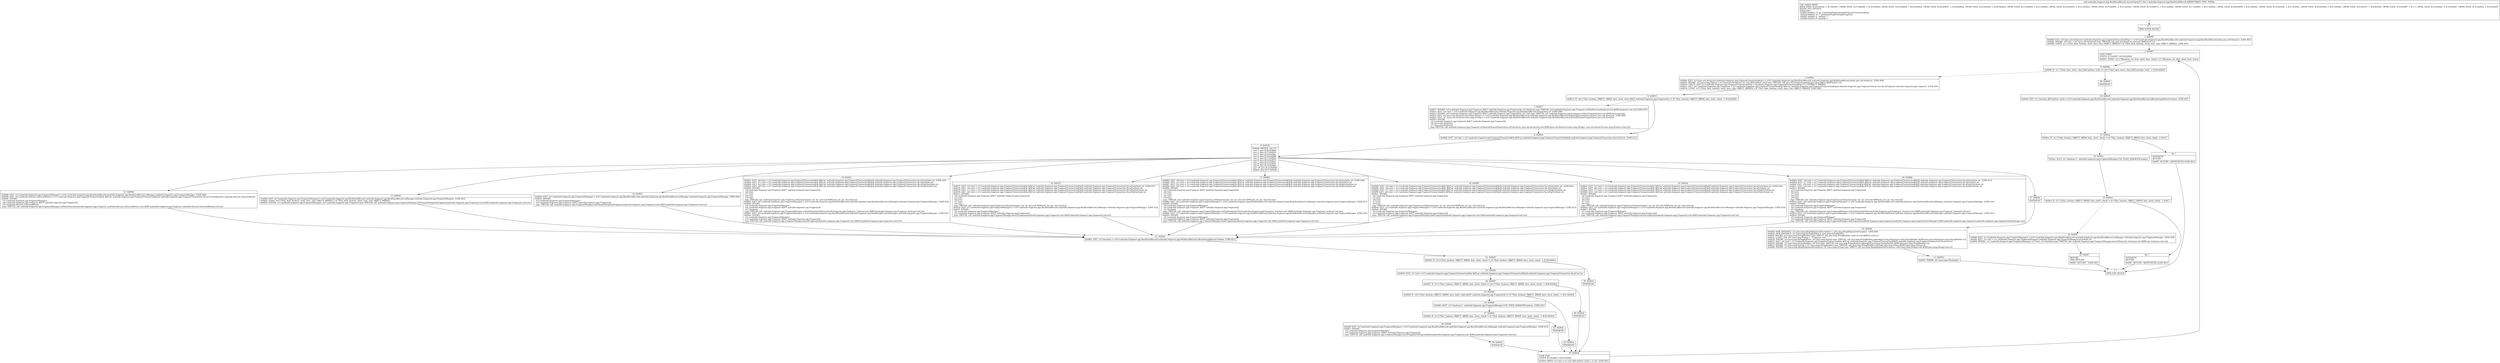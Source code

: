 digraph "CFG forandroidx.fragment.app.BackStackRecord.executeOps()V" {
Node_0 [shape=record,label="{0\:\ ?|MTH_ENTER_BLOCK\l}"];
Node_2 [shape=record,label="{2\:\ 0x0000|0x0000: IGET  (r0 I:java.util.ArrayList\<androidx.fragment.app.FragmentTransaction$Op\>) = (r10 I:androidx.fragment.app.BackStackRecord) androidx.fragment.app.BackStackRecord.mOps java.util.ArrayList  (LINE:402)\l0x0002: INVOKE  (r0 I:int) = (r0 I:java.util.ArrayList) type: VIRTUAL call: java.util.ArrayList.size():int A[MD:():int (c)]\l0x0006: CONST  (r1 I:??[int, float, boolean, short, byte, char, OBJECT, ARRAY]) = (0 ??[int, float, boolean, short, byte, char, OBJECT, ARRAY])  (LINE:403)\l}"];
Node_3 [shape=record,label="{3\:\ 0x0007|LOOP_START\lLOOP:0: B:3:0x0007\-\>B:29:0x00e4\l|0x0007: CONST  (r2 I:??[boolean, int, float, short, byte, char]) = (1 ??[boolean, int, float, short, byte, char]) \l}"];
Node_4 [shape=record,label="{4\:\ 0x0008|0x0008: IF  (r1 I:??[int, byte, short, char] A[D('opNum' int)]) \>= (r0 I:??[int, byte, short, char] A[D('numOps' int)])  \-\> B:36:0x00e8 \l}"];
Node_5 [shape=record,label="{5\:\ 0x000a|0x000a: IGET  (r3 I:java.util.ArrayList\<androidx.fragment.app.FragmentTransaction$Op\>) = (r10 I:androidx.fragment.app.BackStackRecord) androidx.fragment.app.BackStackRecord.mOps java.util.ArrayList  (LINE:404)\l0x000c: INVOKE  (r3 I:java.lang.Object) = (r3 I:java.util.ArrayList), (r1 I:int A[D('opNum' int)]) type: VIRTUAL call: java.util.ArrayList.get(int):java.lang.Object A[MD:(int):E (c)]\l0x0010: CHECK_CAST (r3 I:androidx.fragment.app.FragmentTransaction$Op) = (androidx.fragment.app.FragmentTransaction$Op) (r3 I:??[OBJECT, ARRAY]) \l0x0012: IGET  (r4 I:androidx.fragment.app.Fragment) = (r3 I:androidx.fragment.app.FragmentTransaction$Op A[D('op' androidx.fragment.app.FragmentTransaction$Op)]) androidx.fragment.app.FragmentTransaction.Op.mFragment androidx.fragment.app.Fragment  (LINE:405)\l0x0014: CONST  (r5 I:??[int, float, boolean, short, byte, char, OBJECT, ARRAY]) = (0 ??[int, float, boolean, short, byte, char, OBJECT, ARRAY])  (LINE:406)\l}"];
Node_6 [shape=record,label="{6\:\ 0x0015|0x0015: IF  (r4 I:??[int, boolean, OBJECT, ARRAY, byte, short, char] A[D('f' androidx.fragment.app.Fragment)]) == (0 ??[int, boolean, OBJECT, ARRAY, byte, short, char])  \-\> B:8:0x0026 \l}"];
Node_7 [shape=record,label="{7\:\ 0x0017|0x0017: INVOKE  (r4 I:androidx.fragment.app.Fragment A[D('f' androidx.fragment.app.Fragment)]), (r5 I:boolean) type: VIRTUAL call: androidx.fragment.app.Fragment.setPopDirection(boolean):void A[MD:(boolean):void (m)] (LINE:407)\l0x001a: IGET  (r6 I:int) = (r10 I:androidx.fragment.app.BackStackRecord) androidx.fragment.app.BackStackRecord.mTransition int  (LINE:408)\l0x001c: INVOKE  (r4 I:androidx.fragment.app.Fragment A[D('f' androidx.fragment.app.Fragment)]), (r6 I:int) type: VIRTUAL call: androidx.fragment.app.Fragment.setNextTransition(int):void A[MD:(int):void (m)]\l0x001f: IGET  (r6 I:java.util.ArrayList\<java.lang.String\>) = (r10 I:androidx.fragment.app.BackStackRecord) androidx.fragment.app.BackStackRecord.mSharedElementSourceNames java.util.ArrayList  (LINE:409)\l0x0021: IGET  (r7 I:java.util.ArrayList\<java.lang.String\>) = (r10 I:androidx.fragment.app.BackStackRecord) androidx.fragment.app.BackStackRecord.mSharedElementTargetNames java.util.ArrayList \l0x0023: INVOKE  \l  (r4 I:androidx.fragment.app.Fragment A[D('f' androidx.fragment.app.Fragment)])\l  (r6 I:java.util.ArrayList)\l  (r7 I:java.util.ArrayList)\l type: VIRTUAL call: androidx.fragment.app.Fragment.setSharedElementNames(java.util.ArrayList, java.util.ArrayList):void A[MD:(java.util.ArrayList\<java.lang.String\>, java.util.ArrayList\<java.lang.String\>):void (m)]\l}"];
Node_8 [shape=record,label="{8\:\ 0x0026|0x0026: IGET  (r6 I:int) = (r3 I:androidx.fragment.app.FragmentTransaction$Op A[D('op' androidx.fragment.app.FragmentTransaction$Op)]) androidx.fragment.app.FragmentTransaction.Op.mCmd int  (LINE:411)\l}"];
Node_9 [shape=record,label="{9\:\ 0x0028|0x0028: SWITCH  (r6 I:??)\l case 1: goto B:20:0x00bb\l case 2: goto B:37:0x002b\l case 3: goto B:19:0x00aa\l case 4: goto B:18:0x0099\l case 5: goto B:17:0x0083\l case 6: goto B:16:0x0072\l case 7: goto B:15:0x005c\l case 8: goto B:14:0x0055\l case 9: goto B:13:0x004d\l case 10: goto B:12:0x0044\l default: goto B:37:0x002b \l}"];
Node_12 [shape=record,label="{12\:\ 0x0044|0x0044: IGET  (r5 I:androidx.fragment.app.FragmentManager) = (r10 I:androidx.fragment.app.BackStackRecord) androidx.fragment.app.BackStackRecord.mManager androidx.fragment.app.FragmentManager  (LINE:446)\l0x0046: IGET  (r6 I:androidx.lifecycle.Lifecycle$State) = (r3 I:androidx.fragment.app.FragmentTransaction$Op A[D('op' androidx.fragment.app.FragmentTransaction$Op)]) androidx.fragment.app.FragmentTransaction.Op.mCurrentMaxState androidx.lifecycle.Lifecycle$State \l0x0048: INVOKE  \l  (r5 I:androidx.fragment.app.FragmentManager)\l  (r4 I:androidx.fragment.app.Fragment A[D('f' androidx.fragment.app.Fragment)])\l  (r6 I:androidx.lifecycle.Lifecycle$State)\l type: VIRTUAL call: androidx.fragment.app.FragmentManager.setMaxLifecycle(androidx.fragment.app.Fragment, androidx.lifecycle.Lifecycle$State):void A[MD:(androidx.fragment.app.Fragment, androidx.lifecycle.Lifecycle$State):void (m)]\l}"];
Node_21 [shape=record,label="{21\:\ 0x00d1|0x00d1: IGET  (r5 I:boolean) = (r10 I:androidx.fragment.app.BackStackRecord) androidx.fragment.app.BackStackRecord.mReorderingAllowed boolean  (LINE:451)\l}"];
Node_22 [shape=record,label="{22\:\ 0x00d3|0x00d3: IF  (r5 I:??[int, boolean, OBJECT, ARRAY, byte, short, char]) != (0 ??[int, boolean, OBJECT, ARRAY, byte, short, char])  \-\> B:39:0x00e4 \l}"];
Node_23 [shape=record,label="{23\:\ 0x00d5|0x00d5: IGET  (r5 I:int) = (r3 I:androidx.fragment.app.FragmentTransaction$Op A[D('op' androidx.fragment.app.FragmentTransaction$Op)]) androidx.fragment.app.FragmentTransaction.Op.mCmd int \l}"];
Node_24 [shape=record,label="{24\:\ 0x00d7|0x00d7: IF  (r5 I:??[int, boolean, OBJECT, ARRAY, byte, short, char]) == (r2 I:??[int, boolean, OBJECT, ARRAY, byte, short, char])  \-\> B:40:0x00e4 \l}"];
Node_25 [shape=record,label="{25\:\ 0x00d9|0x00d9: IF  (r4 I:??[int, boolean, OBJECT, ARRAY, byte, short, char] A[D('f' androidx.fragment.app.Fragment)]) == (0 ??[int, boolean, OBJECT, ARRAY, byte, short, char])  \-\> B:41:0x00e4 \l}"];
Node_26 [shape=record,label="{26\:\ 0x00db|0x00db: SGET  (r2 I:boolean) =  androidx.fragment.app.FragmentManager.USE_STATE_MANAGER boolean  (LINE:452)\l}"];
Node_27 [shape=record,label="{27\:\ 0x00dd|0x00dd: IF  (r2 I:??[int, boolean, OBJECT, ARRAY, byte, short, char]) != (0 ??[int, boolean, OBJECT, ARRAY, byte, short, char])  \-\> B:42:0x00e4 \l}"];
Node_28 [shape=record,label="{28\:\ 0x00df|0x00df: IGET  (r2 I:androidx.fragment.app.FragmentManager) = (r10 I:androidx.fragment.app.BackStackRecord) androidx.fragment.app.BackStackRecord.mManager androidx.fragment.app.FragmentManager  (LINE:453)\l0x00e1: INVOKE  \l  (r2 I:androidx.fragment.app.FragmentManager)\l  (r4 I:androidx.fragment.app.Fragment A[D('f' androidx.fragment.app.Fragment)])\l type: VIRTUAL call: androidx.fragment.app.FragmentManager.moveFragmentToExpectedState(androidx.fragment.app.Fragment):void A[MD:(androidx.fragment.app.Fragment):void (m)]\l}"];
Node_38 [shape=record,label="{38\:\ 0x00e4|SYNTHETIC\l}"];
Node_29 [shape=record,label="{29\:\ 0x00e4|LOOP_END\lLOOP:0: B:3:0x0007\-\>B:29:0x00e4\l|0x00e4: ARITH  (r1 I:int) = (r1 I:int A[D('opNum' int)]) + (1 int)  (LINE:403)\l}"];
Node_42 [shape=record,label="{42\:\ 0x00e4|SYNTHETIC\l}"];
Node_41 [shape=record,label="{41\:\ 0x00e4|SYNTHETIC\l}"];
Node_40 [shape=record,label="{40\:\ 0x00e4|SYNTHETIC\l}"];
Node_39 [shape=record,label="{39\:\ 0x00e4|SYNTHETIC\l}"];
Node_13 [shape=record,label="{13\:\ 0x004d|0x004d: IGET  (r5 I:androidx.fragment.app.FragmentManager) = (r10 I:androidx.fragment.app.BackStackRecord) androidx.fragment.app.BackStackRecord.mManager androidx.fragment.app.FragmentManager  (LINE:443)\l0x004f: CONST  (r6 I:??[int, float, boolean, short, byte, char, OBJECT, ARRAY]) = (0 ??[int, float, boolean, short, byte, char, OBJECT, ARRAY]) \l0x0050: INVOKE  (r5 I:androidx.fragment.app.FragmentManager), (r6 I:androidx.fragment.app.Fragment) type: VIRTUAL call: androidx.fragment.app.FragmentManager.setPrimaryNavigationFragment(androidx.fragment.app.Fragment):void A[MD:(androidx.fragment.app.Fragment):void (m)]\l}"];
Node_14 [shape=record,label="{14\:\ 0x0055|0x0055: IGET  (r5 I:androidx.fragment.app.FragmentManager) = (r10 I:androidx.fragment.app.BackStackRecord) androidx.fragment.app.BackStackRecord.mManager androidx.fragment.app.FragmentManager  (LINE:440)\l0x0057: INVOKE  \l  (r5 I:androidx.fragment.app.FragmentManager)\l  (r4 I:androidx.fragment.app.Fragment A[D('f' androidx.fragment.app.Fragment)])\l type: VIRTUAL call: androidx.fragment.app.FragmentManager.setPrimaryNavigationFragment(androidx.fragment.app.Fragment):void A[MD:(androidx.fragment.app.Fragment):void (m)]\l}"];
Node_15 [shape=record,label="{15\:\ 0x005c|0x005c: IGET  (r6 I:int) = (r3 I:androidx.fragment.app.FragmentTransaction$Op A[D('op' androidx.fragment.app.FragmentTransaction$Op)]) androidx.fragment.app.FragmentTransaction.Op.mEnterAnim int  (LINE:435)\l0x005e: IGET  (r7 I:int) = (r3 I:androidx.fragment.app.FragmentTransaction$Op A[D('op' androidx.fragment.app.FragmentTransaction$Op)]) androidx.fragment.app.FragmentTransaction.Op.mExitAnim int \l0x0060: IGET  (r8 I:int) = (r3 I:androidx.fragment.app.FragmentTransaction$Op A[D('op' androidx.fragment.app.FragmentTransaction$Op)]) androidx.fragment.app.FragmentTransaction.Op.mPopEnterAnim int \l0x0062: IGET  (r9 I:int) = (r3 I:androidx.fragment.app.FragmentTransaction$Op A[D('op' androidx.fragment.app.FragmentTransaction$Op)]) androidx.fragment.app.FragmentTransaction.Op.mPopExitAnim int \l0x0064: INVOKE  \l  (r4 I:androidx.fragment.app.Fragment A[D('f' androidx.fragment.app.Fragment)])\l  (r6 I:int)\l  (r7 I:int)\l  (r8 I:int)\l  (r9 I:int)\l type: VIRTUAL call: androidx.fragment.app.Fragment.setAnimations(int, int, int, int):void A[MD:(int, int, int, int):void (m)]\l0x0067: IGET  (r6 I:androidx.fragment.app.FragmentManager) = (r10 I:androidx.fragment.app.BackStackRecord) androidx.fragment.app.BackStackRecord.mManager androidx.fragment.app.FragmentManager  (LINE:436)\l0x0069: INVOKE  \l  (r6 I:androidx.fragment.app.FragmentManager)\l  (r4 I:androidx.fragment.app.Fragment A[D('f' androidx.fragment.app.Fragment)])\l  (r5 I:boolean)\l type: VIRTUAL call: androidx.fragment.app.FragmentManager.setExitAnimationOrder(androidx.fragment.app.Fragment, boolean):void A[MD:(androidx.fragment.app.Fragment, boolean):void (m)]\l0x006c: IGET  (r5 I:androidx.fragment.app.FragmentManager) = (r10 I:androidx.fragment.app.BackStackRecord) androidx.fragment.app.BackStackRecord.mManager androidx.fragment.app.FragmentManager  (LINE:437)\l0x006e: INVOKE  \l  (r5 I:androidx.fragment.app.FragmentManager)\l  (r4 I:androidx.fragment.app.Fragment A[D('f' androidx.fragment.app.Fragment)])\l type: VIRTUAL call: androidx.fragment.app.FragmentManager.attachFragment(androidx.fragment.app.Fragment):void A[MD:(androidx.fragment.app.Fragment):void (m)]\l}"];
Node_16 [shape=record,label="{16\:\ 0x0072|0x0072: IGET  (r5 I:int) = (r3 I:androidx.fragment.app.FragmentTransaction$Op A[D('op' androidx.fragment.app.FragmentTransaction$Op)]) androidx.fragment.app.FragmentTransaction.Op.mEnterAnim int  (LINE:431)\l0x0074: IGET  (r6 I:int) = (r3 I:androidx.fragment.app.FragmentTransaction$Op A[D('op' androidx.fragment.app.FragmentTransaction$Op)]) androidx.fragment.app.FragmentTransaction.Op.mExitAnim int \l0x0076: IGET  (r7 I:int) = (r3 I:androidx.fragment.app.FragmentTransaction$Op A[D('op' androidx.fragment.app.FragmentTransaction$Op)]) androidx.fragment.app.FragmentTransaction.Op.mPopEnterAnim int \l0x0078: IGET  (r8 I:int) = (r3 I:androidx.fragment.app.FragmentTransaction$Op A[D('op' androidx.fragment.app.FragmentTransaction$Op)]) androidx.fragment.app.FragmentTransaction.Op.mPopExitAnim int \l0x007a: INVOKE  \l  (r4 I:androidx.fragment.app.Fragment A[D('f' androidx.fragment.app.Fragment)])\l  (r5 I:int)\l  (r6 I:int)\l  (r7 I:int)\l  (r8 I:int)\l type: VIRTUAL call: androidx.fragment.app.Fragment.setAnimations(int, int, int, int):void A[MD:(int, int, int, int):void (m)]\l0x007d: IGET  (r5 I:androidx.fragment.app.FragmentManager) = (r10 I:androidx.fragment.app.BackStackRecord) androidx.fragment.app.BackStackRecord.mManager androidx.fragment.app.FragmentManager  (LINE:432)\l0x007f: INVOKE  \l  (r5 I:androidx.fragment.app.FragmentManager)\l  (r4 I:androidx.fragment.app.Fragment A[D('f' androidx.fragment.app.Fragment)])\l type: VIRTUAL call: androidx.fragment.app.FragmentManager.detachFragment(androidx.fragment.app.Fragment):void A[MD:(androidx.fragment.app.Fragment):void (m)]\l}"];
Node_17 [shape=record,label="{17\:\ 0x0083|0x0083: IGET  (r6 I:int) = (r3 I:androidx.fragment.app.FragmentTransaction$Op A[D('op' androidx.fragment.app.FragmentTransaction$Op)]) androidx.fragment.app.FragmentTransaction.Op.mEnterAnim int  (LINE:426)\l0x0085: IGET  (r7 I:int) = (r3 I:androidx.fragment.app.FragmentTransaction$Op A[D('op' androidx.fragment.app.FragmentTransaction$Op)]) androidx.fragment.app.FragmentTransaction.Op.mExitAnim int \l0x0087: IGET  (r8 I:int) = (r3 I:androidx.fragment.app.FragmentTransaction$Op A[D('op' androidx.fragment.app.FragmentTransaction$Op)]) androidx.fragment.app.FragmentTransaction.Op.mPopEnterAnim int \l0x0089: IGET  (r9 I:int) = (r3 I:androidx.fragment.app.FragmentTransaction$Op A[D('op' androidx.fragment.app.FragmentTransaction$Op)]) androidx.fragment.app.FragmentTransaction.Op.mPopExitAnim int \l0x008b: INVOKE  \l  (r4 I:androidx.fragment.app.Fragment A[D('f' androidx.fragment.app.Fragment)])\l  (r6 I:int)\l  (r7 I:int)\l  (r8 I:int)\l  (r9 I:int)\l type: VIRTUAL call: androidx.fragment.app.Fragment.setAnimations(int, int, int, int):void A[MD:(int, int, int, int):void (m)]\l0x008e: IGET  (r6 I:androidx.fragment.app.FragmentManager) = (r10 I:androidx.fragment.app.BackStackRecord) androidx.fragment.app.BackStackRecord.mManager androidx.fragment.app.FragmentManager  (LINE:427)\l0x0090: INVOKE  \l  (r6 I:androidx.fragment.app.FragmentManager)\l  (r4 I:androidx.fragment.app.Fragment A[D('f' androidx.fragment.app.Fragment)])\l  (r5 I:boolean)\l type: VIRTUAL call: androidx.fragment.app.FragmentManager.setExitAnimationOrder(androidx.fragment.app.Fragment, boolean):void A[MD:(androidx.fragment.app.Fragment, boolean):void (m)]\l0x0093: IGET  (r5 I:androidx.fragment.app.FragmentManager) = (r10 I:androidx.fragment.app.BackStackRecord) androidx.fragment.app.BackStackRecord.mManager androidx.fragment.app.FragmentManager  (LINE:428)\l0x0095: INVOKE  \l  (r5 I:androidx.fragment.app.FragmentManager)\l  (r4 I:androidx.fragment.app.Fragment A[D('f' androidx.fragment.app.Fragment)])\l type: VIRTUAL call: androidx.fragment.app.FragmentManager.showFragment(androidx.fragment.app.Fragment):void A[MD:(androidx.fragment.app.Fragment):void (m)]\l}"];
Node_18 [shape=record,label="{18\:\ 0x0099|0x0099: IGET  (r5 I:int) = (r3 I:androidx.fragment.app.FragmentTransaction$Op A[D('op' androidx.fragment.app.FragmentTransaction$Op)]) androidx.fragment.app.FragmentTransaction.Op.mEnterAnim int  (LINE:422)\l0x009b: IGET  (r6 I:int) = (r3 I:androidx.fragment.app.FragmentTransaction$Op A[D('op' androidx.fragment.app.FragmentTransaction$Op)]) androidx.fragment.app.FragmentTransaction.Op.mExitAnim int \l0x009d: IGET  (r7 I:int) = (r3 I:androidx.fragment.app.FragmentTransaction$Op A[D('op' androidx.fragment.app.FragmentTransaction$Op)]) androidx.fragment.app.FragmentTransaction.Op.mPopEnterAnim int \l0x009f: IGET  (r8 I:int) = (r3 I:androidx.fragment.app.FragmentTransaction$Op A[D('op' androidx.fragment.app.FragmentTransaction$Op)]) androidx.fragment.app.FragmentTransaction.Op.mPopExitAnim int \l0x00a1: INVOKE  \l  (r4 I:androidx.fragment.app.Fragment A[D('f' androidx.fragment.app.Fragment)])\l  (r5 I:int)\l  (r6 I:int)\l  (r7 I:int)\l  (r8 I:int)\l type: VIRTUAL call: androidx.fragment.app.Fragment.setAnimations(int, int, int, int):void A[MD:(int, int, int, int):void (m)]\l0x00a4: IGET  (r5 I:androidx.fragment.app.FragmentManager) = (r10 I:androidx.fragment.app.BackStackRecord) androidx.fragment.app.BackStackRecord.mManager androidx.fragment.app.FragmentManager  (LINE:423)\l0x00a6: INVOKE  \l  (r5 I:androidx.fragment.app.FragmentManager)\l  (r4 I:androidx.fragment.app.Fragment A[D('f' androidx.fragment.app.Fragment)])\l type: VIRTUAL call: androidx.fragment.app.FragmentManager.hideFragment(androidx.fragment.app.Fragment):void A[MD:(androidx.fragment.app.Fragment):void (m)]\l}"];
Node_19 [shape=record,label="{19\:\ 0x00aa|0x00aa: IGET  (r5 I:int) = (r3 I:androidx.fragment.app.FragmentTransaction$Op A[D('op' androidx.fragment.app.FragmentTransaction$Op)]) androidx.fragment.app.FragmentTransaction.Op.mEnterAnim int  (LINE:418)\l0x00ac: IGET  (r6 I:int) = (r3 I:androidx.fragment.app.FragmentTransaction$Op A[D('op' androidx.fragment.app.FragmentTransaction$Op)]) androidx.fragment.app.FragmentTransaction.Op.mExitAnim int \l0x00ae: IGET  (r7 I:int) = (r3 I:androidx.fragment.app.FragmentTransaction$Op A[D('op' androidx.fragment.app.FragmentTransaction$Op)]) androidx.fragment.app.FragmentTransaction.Op.mPopEnterAnim int \l0x00b0: IGET  (r8 I:int) = (r3 I:androidx.fragment.app.FragmentTransaction$Op A[D('op' androidx.fragment.app.FragmentTransaction$Op)]) androidx.fragment.app.FragmentTransaction.Op.mPopExitAnim int \l0x00b2: INVOKE  \l  (r4 I:androidx.fragment.app.Fragment A[D('f' androidx.fragment.app.Fragment)])\l  (r5 I:int)\l  (r6 I:int)\l  (r7 I:int)\l  (r8 I:int)\l type: VIRTUAL call: androidx.fragment.app.Fragment.setAnimations(int, int, int, int):void A[MD:(int, int, int, int):void (m)]\l0x00b5: IGET  (r5 I:androidx.fragment.app.FragmentManager) = (r10 I:androidx.fragment.app.BackStackRecord) androidx.fragment.app.BackStackRecord.mManager androidx.fragment.app.FragmentManager  (LINE:419)\l0x00b7: INVOKE  \l  (r5 I:androidx.fragment.app.FragmentManager)\l  (r4 I:androidx.fragment.app.Fragment A[D('f' androidx.fragment.app.Fragment)])\l type: VIRTUAL call: androidx.fragment.app.FragmentManager.removeFragment(androidx.fragment.app.Fragment):void A[MD:(androidx.fragment.app.Fragment):void (m)]\l}"];
Node_20 [shape=record,label="{20\:\ 0x00bb|0x00bb: IGET  (r6 I:int) = (r3 I:androidx.fragment.app.FragmentTransaction$Op A[D('op' androidx.fragment.app.FragmentTransaction$Op)]) androidx.fragment.app.FragmentTransaction.Op.mEnterAnim int  (LINE:413)\l0x00bd: IGET  (r7 I:int) = (r3 I:androidx.fragment.app.FragmentTransaction$Op A[D('op' androidx.fragment.app.FragmentTransaction$Op)]) androidx.fragment.app.FragmentTransaction.Op.mExitAnim int \l0x00bf: IGET  (r8 I:int) = (r3 I:androidx.fragment.app.FragmentTransaction$Op A[D('op' androidx.fragment.app.FragmentTransaction$Op)]) androidx.fragment.app.FragmentTransaction.Op.mPopEnterAnim int \l0x00c1: IGET  (r9 I:int) = (r3 I:androidx.fragment.app.FragmentTransaction$Op A[D('op' androidx.fragment.app.FragmentTransaction$Op)]) androidx.fragment.app.FragmentTransaction.Op.mPopExitAnim int \l0x00c3: INVOKE  \l  (r4 I:androidx.fragment.app.Fragment A[D('f' androidx.fragment.app.Fragment)])\l  (r6 I:int)\l  (r7 I:int)\l  (r8 I:int)\l  (r9 I:int)\l type: VIRTUAL call: androidx.fragment.app.Fragment.setAnimations(int, int, int, int):void A[MD:(int, int, int, int):void (m)]\l0x00c6: IGET  (r6 I:androidx.fragment.app.FragmentManager) = (r10 I:androidx.fragment.app.BackStackRecord) androidx.fragment.app.BackStackRecord.mManager androidx.fragment.app.FragmentManager  (LINE:414)\l0x00c8: INVOKE  \l  (r6 I:androidx.fragment.app.FragmentManager)\l  (r4 I:androidx.fragment.app.Fragment A[D('f' androidx.fragment.app.Fragment)])\l  (r5 I:boolean)\l type: VIRTUAL call: androidx.fragment.app.FragmentManager.setExitAnimationOrder(androidx.fragment.app.Fragment, boolean):void A[MD:(androidx.fragment.app.Fragment, boolean):void (m)]\l0x00cb: IGET  (r5 I:androidx.fragment.app.FragmentManager) = (r10 I:androidx.fragment.app.BackStackRecord) androidx.fragment.app.BackStackRecord.mManager androidx.fragment.app.FragmentManager  (LINE:415)\l0x00cd: INVOKE  \l  (r5 I:androidx.fragment.app.FragmentManager)\l  (r4 I:androidx.fragment.app.Fragment A[D('f' androidx.fragment.app.Fragment)])\l type: VIRTUAL call: androidx.fragment.app.FragmentManager.addFragment(androidx.fragment.app.Fragment):androidx.fragment.app.FragmentStateManager A[MD:(androidx.fragment.app.Fragment):androidx.fragment.app.FragmentStateManager (m)]\l}"];
Node_37 [shape=record,label="{37\:\ 0x002b|SYNTHETIC\l}"];
Node_10 [shape=record,label="{10\:\ 0x002b|0x002b: NEW_INSTANCE  (r2 I:java.lang.IllegalArgumentException) =  java.lang.IllegalArgumentException  (LINE:449)\l0x002d: NEW_INSTANCE  (r5 I:java.lang.StringBuilder) =  java.lang.StringBuilder \l0x002f: INVOKE  (r5 I:java.lang.StringBuilder) type: DIRECT call: java.lang.StringBuilder.\<init\>():void A[MD:():void (c)]\l0x0032: CONST_STR  (r6 I:java.lang.String) =  \"Unknown cmd: \" \l0x0034: INVOKE  (r5 I:java.lang.StringBuilder), (r6 I:java.lang.String) type: VIRTUAL call: java.lang.StringBuilder.append(java.lang.String):java.lang.StringBuilder A[MD:(java.lang.String):java.lang.StringBuilder (c)]\l0x0037: IGET  (r6 I:int) = (r3 I:androidx.fragment.app.FragmentTransaction$Op A[D('op' androidx.fragment.app.FragmentTransaction$Op)]) androidx.fragment.app.FragmentTransaction.Op.mCmd int \l0x0039: INVOKE  (r5 I:java.lang.StringBuilder), (r6 I:int) type: VIRTUAL call: java.lang.StringBuilder.append(int):java.lang.StringBuilder A[MD:(int):java.lang.StringBuilder (c)]\l0x003c: INVOKE  (r5 I:java.lang.String) = (r5 I:java.lang.StringBuilder) type: VIRTUAL call: java.lang.StringBuilder.toString():java.lang.String A[MD:():java.lang.String (c)]\l0x0040: INVOKE  (r2 I:java.lang.IllegalArgumentException), (r5 I:java.lang.String) type: DIRECT call: java.lang.IllegalArgumentException.\<init\>(java.lang.String):void A[MD:(java.lang.String):void (c)]\l}"];
Node_11 [shape=record,label="{11\:\ 0x0043|0x0043: THROW  (r2 I:java.lang.Throwable) \l}"];
Node_1 [shape=record,label="{1\:\ ?|MTH_EXIT_BLOCK\l}"];
Node_36 [shape=record,label="{36\:\ 0x00e8|SYNTHETIC\l}"];
Node_30 [shape=record,label="{30\:\ 0x00e8|0x00e8: IGET  (r1 I:boolean A[D('opNum' int)]) = (r10 I:androidx.fragment.app.BackStackRecord) androidx.fragment.app.BackStackRecord.mReorderingAllowed boolean  (LINE:457)\l}"];
Node_31 [shape=record,label="{31\:\ 0x00ea|0x00ea: IF  (r1 I:??[int, boolean, OBJECT, ARRAY, byte, short, char]) != (0 ??[int, boolean, OBJECT, ARRAY, byte, short, char])  \-\> B:43:? \l}"];
Node_32 [shape=record,label="{32\:\ 0x00ec|0x00ec: SGET  (r1 I:boolean) =  androidx.fragment.app.FragmentManager.USE_STATE_MANAGER boolean \l}"];
Node_33 [shape=record,label="{33\:\ 0x00ee|0x00ee: IF  (r1 I:??[int, boolean, OBJECT, ARRAY, byte, short, char]) != (0 ??[int, boolean, OBJECT, ARRAY, byte, short, char])  \-\> B:44:? \l}"];
Node_34 [shape=record,label="{34\:\ 0x00f0|0x00f0: IGET  (r1 I:androidx.fragment.app.FragmentManager) = (r10 I:androidx.fragment.app.BackStackRecord) androidx.fragment.app.BackStackRecord.mManager androidx.fragment.app.FragmentManager  (LINE:459)\l0x00f2: IGET  (r3 I:int) = (r1 I:androidx.fragment.app.FragmentManager) androidx.fragment.app.FragmentManager.mCurState int \l0x00f4: INVOKE  (r1 I:androidx.fragment.app.FragmentManager), (r3 I:int), (r2 I:boolean) type: VIRTUAL call: androidx.fragment.app.FragmentManager.moveToState(int, boolean):void A[MD:(int, boolean):void (m)]\l}"];
Node_35 [shape=record,label="{35\:\ 0x00f7|RETURN\lORIG_RETURN\l|0x00f7: RETURN    (LINE:461)\l}"];
Node_44 [shape=record,label="{44\:\ ?|SYNTHETIC\lRETURN\l|0x00f7: RETURN   A[SYNTHETIC] (LINE:461)\l}"];
Node_43 [shape=record,label="{43\:\ ?|SYNTHETIC\lRETURN\l|0x00f7: RETURN   A[SYNTHETIC] (LINE:461)\l}"];
MethodNode[shape=record,label="{void androidx.fragment.app.BackStackRecord.executeOps((r10 'this' I:androidx.fragment.app.BackStackRecord A[IMMUTABLE_TYPE, THIS]))  | USE_LINES_HINTS\lBACK_EDGE: B:29:0x00e4 \-\> B:3:0x0007, CROSS_EDGE: B:27:0x00dd \-\> B:29:0x00e4, CROSS_EDGE: B:25:0x00d9 \-\> B:29:0x00e4, CROSS_EDGE: B:24:0x00d7 \-\> B:29:0x00e4, CROSS_EDGE: B:22:0x00d3 \-\> B:29:0x00e4, CROSS_EDGE: B:13:0x004d \-\> B:21:0x00d1, CROSS_EDGE: B:14:0x0055 \-\> B:21:0x00d1, CROSS_EDGE: B:15:0x005c \-\> B:21:0x00d1, CROSS_EDGE: B:16:0x0072 \-\> B:21:0x00d1, CROSS_EDGE: B:17:0x0083 \-\> B:21:0x00d1, CROSS_EDGE: B:18:0x0099 \-\> B:21:0x00d1, CROSS_EDGE: B:19:0x00aa \-\> B:21:0x00d1, CROSS_EDGE: B:20:0x00bb \-\> B:21:0x00d1, CROSS_EDGE: B:6:0x0015 \-\> B:8:0x0026, CROSS_EDGE: B:35:0x00f7 \-\> B:1:?, CROSS_EDGE: B:33:0x00ee \-\> B:35:0x00f7, CROSS_EDGE: B:31:0x00ea \-\> B:35:0x00f7\lINLINE_NOT_NEEDED\lDebug Info:\l  0x0012\-0x00e4: r3 'op' Landroidx\/fragment\/app\/FragmentTransaction$Op;\l  0x0014\-0x00e4: r4 'f' Landroidx\/fragment\/app\/Fragment;\l  0x0007\-0x00e8: r1 'opNum' I\l  0x0006\-0x010f: r0 'numOps' I\l}"];
MethodNode -> Node_0;Node_0 -> Node_2;
Node_2 -> Node_3;
Node_3 -> Node_4;
Node_4 -> Node_5[style=dashed];
Node_4 -> Node_36;
Node_5 -> Node_6;
Node_6 -> Node_7[style=dashed];
Node_6 -> Node_8;
Node_7 -> Node_8;
Node_8 -> Node_9;
Node_9 -> Node_12;
Node_9 -> Node_13;
Node_9 -> Node_14;
Node_9 -> Node_15;
Node_9 -> Node_16;
Node_9 -> Node_17;
Node_9 -> Node_18;
Node_9 -> Node_19;
Node_9 -> Node_20;
Node_9 -> Node_37;
Node_12 -> Node_21;
Node_21 -> Node_22;
Node_22 -> Node_23[style=dashed];
Node_22 -> Node_39;
Node_23 -> Node_24;
Node_24 -> Node_25[style=dashed];
Node_24 -> Node_40;
Node_25 -> Node_26[style=dashed];
Node_25 -> Node_41;
Node_26 -> Node_27;
Node_27 -> Node_28[style=dashed];
Node_27 -> Node_42;
Node_28 -> Node_38;
Node_38 -> Node_29;
Node_29 -> Node_3;
Node_42 -> Node_29;
Node_41 -> Node_29;
Node_40 -> Node_29;
Node_39 -> Node_29;
Node_13 -> Node_21;
Node_14 -> Node_21;
Node_15 -> Node_21;
Node_16 -> Node_21;
Node_17 -> Node_21;
Node_18 -> Node_21;
Node_19 -> Node_21;
Node_20 -> Node_21;
Node_37 -> Node_10;
Node_10 -> Node_11;
Node_11 -> Node_1;
Node_36 -> Node_30;
Node_30 -> Node_31;
Node_31 -> Node_32[style=dashed];
Node_31 -> Node_43;
Node_32 -> Node_33;
Node_33 -> Node_34[style=dashed];
Node_33 -> Node_44;
Node_34 -> Node_35;
Node_35 -> Node_1;
Node_44 -> Node_1;
Node_43 -> Node_1;
}

